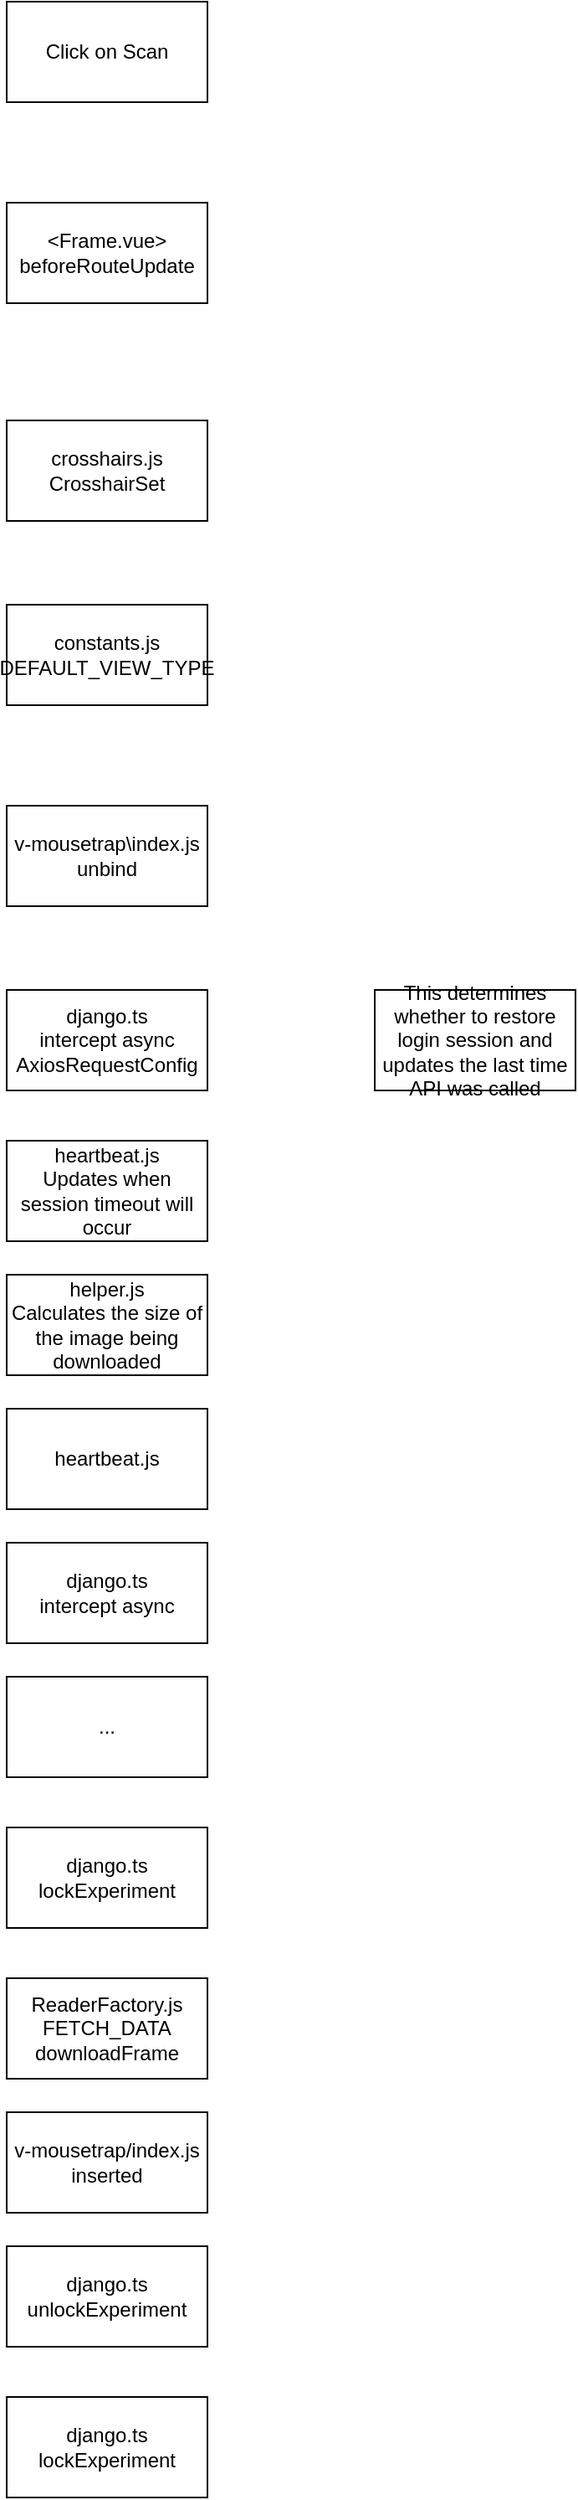 <mxfile version="20.3.0" type="device" pages="3"><diagram id="FC_Yd_Q_-4CE5a0CvL5Q" name="Page-1"><mxGraphModel dx="1422" dy="865" grid="1" gridSize="10" guides="1" tooltips="1" connect="1" arrows="1" fold="1" page="1" pageScale="1" pageWidth="850" pageHeight="1100" math="0" shadow="0"><root><mxCell id="0"/><mxCell id="1" parent="0"/><mxCell id="UhcczPwT2WoP7_ckpfPw-1" value="Click on Scan" style="rounded=0;whiteSpace=wrap;html=1;" vertex="1" parent="1"><mxGeometry x="360" y="40" width="120" height="60" as="geometry"/></mxCell><mxCell id="UhcczPwT2WoP7_ckpfPw-2" value="&amp;lt;Frame.vue&amp;gt;&lt;br&gt;beforeRouteUpdate" style="rounded=0;whiteSpace=wrap;html=1;" vertex="1" parent="1"><mxGeometry x="360" y="160" width="120" height="60" as="geometry"/></mxCell><mxCell id="UhcczPwT2WoP7_ckpfPw-3" value="crosshairs.js&lt;br&gt;CrosshairSet" style="rounded=0;whiteSpace=wrap;html=1;" vertex="1" parent="1"><mxGeometry x="360" y="290" width="120" height="60" as="geometry"/></mxCell><mxCell id="UhcczPwT2WoP7_ckpfPw-4" value="constants.js&lt;br&gt;DEFAULT_VIEW_TYPE" style="rounded=0;whiteSpace=wrap;html=1;" vertex="1" parent="1"><mxGeometry x="360" y="400" width="120" height="60" as="geometry"/></mxCell><mxCell id="UhcczPwT2WoP7_ckpfPw-5" value="v-mousetrap\index.js&lt;br&gt;unbind" style="rounded=0;whiteSpace=wrap;html=1;" vertex="1" parent="1"><mxGeometry x="360" y="520" width="120" height="60" as="geometry"/></mxCell><mxCell id="UhcczPwT2WoP7_ckpfPw-6" value="django.ts&lt;br&gt;intercept async AxiosRequestConfig" style="rounded=0;whiteSpace=wrap;html=1;" vertex="1" parent="1"><mxGeometry x="360" y="630" width="120" height="60" as="geometry"/></mxCell><mxCell id="UhcczPwT2WoP7_ckpfPw-7" value="This determines whether to restore login session and updates the last time API was called" style="rounded=0;whiteSpace=wrap;html=1;" vertex="1" parent="1"><mxGeometry x="580" y="630" width="120" height="60" as="geometry"/></mxCell><mxCell id="UhcczPwT2WoP7_ckpfPw-8" value="heartbeat.js&lt;br&gt;Updates when session timeout will occur" style="rounded=0;whiteSpace=wrap;html=1;" vertex="1" parent="1"><mxGeometry x="360" y="720" width="120" height="60" as="geometry"/></mxCell><mxCell id="UhcczPwT2WoP7_ckpfPw-9" value="helper.js&lt;br&gt;Calculates the size of the image being downloaded" style="rounded=0;whiteSpace=wrap;html=1;" vertex="1" parent="1"><mxGeometry x="360" y="800" width="120" height="60" as="geometry"/></mxCell><mxCell id="UhcczPwT2WoP7_ckpfPw-10" value="heartbeat.js" style="rounded=0;whiteSpace=wrap;html=1;" vertex="1" parent="1"><mxGeometry x="360" y="880" width="120" height="60" as="geometry"/></mxCell><mxCell id="UhcczPwT2WoP7_ckpfPw-11" value="django.ts&lt;br&gt;intercept async" style="rounded=0;whiteSpace=wrap;html=1;" vertex="1" parent="1"><mxGeometry x="360" y="960" width="120" height="60" as="geometry"/></mxCell><mxCell id="UhcczPwT2WoP7_ckpfPw-12" value="..." style="rounded=0;whiteSpace=wrap;html=1;" vertex="1" parent="1"><mxGeometry x="360" y="1040" width="120" height="60" as="geometry"/></mxCell><mxCell id="UhcczPwT2WoP7_ckpfPw-13" value="django.ts&lt;br&gt;lockExperiment" style="rounded=0;whiteSpace=wrap;html=1;" vertex="1" parent="1"><mxGeometry x="360" y="1130" width="120" height="60" as="geometry"/></mxCell><mxCell id="UhcczPwT2WoP7_ckpfPw-14" value="ReaderFactory.js&lt;br&gt;FETCH_DATA&lt;br&gt;downloadFrame" style="rounded=0;whiteSpace=wrap;html=1;" vertex="1" parent="1"><mxGeometry x="360" y="1220" width="120" height="60" as="geometry"/></mxCell><mxCell id="UhcczPwT2WoP7_ckpfPw-15" value="v-mousetrap/index.js&lt;br&gt;inserted" style="rounded=0;whiteSpace=wrap;html=1;" vertex="1" parent="1"><mxGeometry x="360" y="1300" width="120" height="60" as="geometry"/></mxCell><mxCell id="UhcczPwT2WoP7_ckpfPw-16" value="django.ts&lt;br&gt;unlockExperiment" style="rounded=0;whiteSpace=wrap;html=1;" vertex="1" parent="1"><mxGeometry x="360" y="1380" width="120" height="60" as="geometry"/></mxCell><mxCell id="UhcczPwT2WoP7_ckpfPw-17" value="django.ts&lt;br&gt;lockExperiment" style="rounded=0;whiteSpace=wrap;html=1;" vertex="1" parent="1"><mxGeometry x="360" y="1470" width="120" height="60" as="geometry"/></mxCell></root></mxGraphModel></diagram><diagram id="ERX0vbUw0BqO8DhiyXUZ" name="Flow 2"><mxGraphModel dx="1422" dy="865" grid="1" gridSize="10" guides="1" tooltips="1" connect="1" arrows="1" fold="1" page="1" pageScale="1" pageWidth="850" pageHeight="1100" math="0" shadow="0"><root><mxCell id="0"/><mxCell id="1" parent="0"/><mxCell id="YIVPbgYo1Ekoxv4RuTGV-7" style="edgeStyle=orthogonalEdgeStyle;rounded=0;orthogonalLoop=1;jettySize=auto;html=1;" edge="1" parent="1" source="YIVPbgYo1Ekoxv4RuTGV-1" target="YIVPbgYo1Ekoxv4RuTGV-2"><mxGeometry relative="1" as="geometry"/></mxCell><mxCell id="YIVPbgYo1Ekoxv4RuTGV-1" value="Clicked on simple-scans" style="rounded=0;whiteSpace=wrap;html=1;" vertex="1" parent="1"><mxGeometry x="360" y="20" width="120" height="60" as="geometry"/></mxCell><mxCell id="YIVPbgYo1Ekoxv4RuTGV-8" style="edgeStyle=orthogonalEdgeStyle;rounded=0;orthogonalLoop=1;jettySize=auto;html=1;exitX=0.5;exitY=1;exitDx=0;exitDy=0;entryX=0.5;entryY=0;entryDx=0;entryDy=0;" edge="1" parent="1" source="YIVPbgYo1Ekoxv4RuTGV-2" target="YIVPbgYo1Ekoxv4RuTGV-4"><mxGeometry relative="1" as="geometry"/></mxCell><mxCell id="YIVPbgYo1Ekoxv4RuTGV-13" style="edgeStyle=orthogonalEdgeStyle;rounded=0;orthogonalLoop=1;jettySize=auto;html=1;exitX=0;exitY=0;exitDx=0;exitDy=0;entryX=0.5;entryY=0;entryDx=0;entryDy=0;" edge="1" parent="1" source="YIVPbgYo1Ekoxv4RuTGV-2" target="YIVPbgYo1Ekoxv4RuTGV-6"><mxGeometry relative="1" as="geometry"/></mxCell><mxCell id="YIVPbgYo1Ekoxv4RuTGV-31" style="edgeStyle=orthogonalEdgeStyle;rounded=0;orthogonalLoop=1;jettySize=auto;html=1;exitX=1;exitY=0.5;exitDx=0;exitDy=0;" edge="1" parent="1" source="YIVPbgYo1Ekoxv4RuTGV-2" target="YIVPbgYo1Ekoxv4RuTGV-30"><mxGeometry relative="1" as="geometry"/></mxCell><mxCell id="YIVPbgYo1Ekoxv4RuTGV-2" value="&amp;lt;ExperimentsView&amp;gt;" style="rounded=0;whiteSpace=wrap;html=1;" vertex="1" parent="1"><mxGeometry x="360" y="120" width="120" height="60" as="geometry"/></mxCell><mxCell id="YIVPbgYo1Ekoxv4RuTGV-10" style="edgeStyle=orthogonalEdgeStyle;rounded=0;orthogonalLoop=1;jettySize=auto;html=1;exitX=0.5;exitY=1;exitDx=0;exitDy=0;" edge="1" parent="1" source="YIVPbgYo1Ekoxv4RuTGV-3" target="YIVPbgYo1Ekoxv4RuTGV-5"><mxGeometry relative="1" as="geometry"/></mxCell><mxCell id="YIVPbgYo1Ekoxv4RuTGV-3" value="Vuex Store" style="rounded=0;whiteSpace=wrap;html=1;" vertex="1" parent="1"><mxGeometry x="360" y="280" width="120" height="60" as="geometry"/></mxCell><mxCell id="YIVPbgYo1Ekoxv4RuTGV-9" style="edgeStyle=orthogonalEdgeStyle;rounded=0;orthogonalLoop=1;jettySize=auto;html=1;exitX=0.5;exitY=1;exitDx=0;exitDy=0;entryX=0.5;entryY=0;entryDx=0;entryDy=0;" edge="1" parent="1" source="YIVPbgYo1Ekoxv4RuTGV-4" target="YIVPbgYo1Ekoxv4RuTGV-3"><mxGeometry relative="1" as="geometry"/></mxCell><mxCell id="YIVPbgYo1Ekoxv4RuTGV-4" value="ellipsisText:&lt;br&gt;NCANDA_E08710" style="rounded=0;whiteSpace=wrap;html=1;" vertex="1" parent="1"><mxGeometry x="360" y="200" width="120" height="60" as="geometry"/></mxCell><mxCell id="YIVPbgYo1Ekoxv4RuTGV-12" style="edgeStyle=orthogonalEdgeStyle;rounded=0;orthogonalLoop=1;jettySize=auto;html=1;exitX=0;exitY=0.5;exitDx=0;exitDy=0;entryX=0;entryY=0.5;entryDx=0;entryDy=0;" edge="1" parent="1" source="YIVPbgYo1Ekoxv4RuTGV-5" target="YIVPbgYo1Ekoxv4RuTGV-2"><mxGeometry relative="1" as="geometry"/></mxCell><mxCell id="YIVPbgYo1Ekoxv4RuTGV-5" value="currentExperiment&lt;br&gt;returns null" style="rounded=0;whiteSpace=wrap;html=1;" vertex="1" parent="1"><mxGeometry x="360" y="360" width="120" height="60" as="geometry"/></mxCell><mxCell id="YIVPbgYo1Ekoxv4RuTGV-19" style="edgeStyle=orthogonalEdgeStyle;rounded=0;orthogonalLoop=1;jettySize=auto;html=1;exitX=0.5;exitY=1;exitDx=0;exitDy=0;entryX=0.5;entryY=0;entryDx=0;entryDy=0;" edge="1" parent="1" source="YIVPbgYo1Ekoxv4RuTGV-6" target="YIVPbgYo1Ekoxv4RuTGV-18"><mxGeometry relative="1" as="geometry"/></mxCell><mxCell id="YIVPbgYo1Ekoxv4RuTGV-6" value="scansForExperiment&lt;br&gt;expId:&amp;nbsp;&lt;br&gt;c06a53c8-3d1e-479e-9c13-731886a69b47" style="rounded=0;whiteSpace=wrap;html=1;" vertex="1" parent="1"><mxGeometry x="150" y="200" width="120" height="60" as="geometry"/></mxCell><mxCell id="YIVPbgYo1Ekoxv4RuTGV-25" style="edgeStyle=orthogonalEdgeStyle;rounded=0;orthogonalLoop=1;jettySize=auto;html=1;exitX=0.5;exitY=1;exitDx=0;exitDy=0;entryX=0.5;entryY=0;entryDx=0;entryDy=0;" edge="1" parent="1" source="YIVPbgYo1Ekoxv4RuTGV-18" target="YIVPbgYo1Ekoxv4RuTGV-22"><mxGeometry relative="1" as="geometry"/></mxCell><mxCell id="YIVPbgYo1Ekoxv4RuTGV-18" value="decisionToRating&lt;br&gt;" style="rounded=0;whiteSpace=wrap;html=1;" vertex="1" parent="1"><mxGeometry x="150" y="320" width="120" height="60" as="geometry"/></mxCell><mxCell id="YIVPbgYo1Ekoxv4RuTGV-26" style="edgeStyle=orthogonalEdgeStyle;rounded=0;orthogonalLoop=1;jettySize=auto;html=1;exitX=0.5;exitY=1;exitDx=0;exitDy=0;" edge="1" parent="1" source="YIVPbgYo1Ekoxv4RuTGV-22" target="YIVPbgYo1Ekoxv4RuTGV-23"><mxGeometry relative="1" as="geometry"/></mxCell><mxCell id="YIVPbgYo1Ekoxv4RuTGV-22" value="scanState&lt;br&gt;" style="rounded=0;whiteSpace=wrap;html=1;" vertex="1" parent="1"><mxGeometry x="150" y="450" width="120" height="60" as="geometry"/></mxCell><mxCell id="YIVPbgYo1Ekoxv4RuTGV-28" style="edgeStyle=orthogonalEdgeStyle;rounded=0;orthogonalLoop=1;jettySize=auto;html=1;exitX=0.5;exitY=1;exitDx=0;exitDy=0;" edge="1" parent="1" source="YIVPbgYo1Ekoxv4RuTGV-23" target="YIVPbgYo1Ekoxv4RuTGV-27"><mxGeometry relative="1" as="geometry"/></mxCell><mxCell id="YIVPbgYo1Ekoxv4RuTGV-23" value="scanIsCurrent" style="rounded=0;whiteSpace=wrap;html=1;" vertex="1" parent="1"><mxGeometry x="150" y="550" width="120" height="60" as="geometry"/></mxCell><mxCell id="YIVPbgYo1Ekoxv4RuTGV-29" style="edgeStyle=orthogonalEdgeStyle;rounded=0;orthogonalLoop=1;jettySize=auto;html=1;exitX=0;exitY=0.5;exitDx=0;exitDy=0;entryX=0;entryY=0.5;entryDx=0;entryDy=0;" edge="1" parent="1" source="YIVPbgYo1Ekoxv4RuTGV-27" target="YIVPbgYo1Ekoxv4RuTGV-6"><mxGeometry relative="1" as="geometry"/></mxCell><mxCell id="YIVPbgYo1Ekoxv4RuTGV-27" value="ellipsisText:&lt;br&gt;NCANDA_E08714" style="rounded=0;whiteSpace=wrap;html=1;" vertex="1" parent="1"><mxGeometry x="150" y="650" width="120" height="60" as="geometry"/></mxCell><mxCell id="YIVPbgYo1Ekoxv4RuTGV-34" style="edgeStyle=orthogonalEdgeStyle;rounded=0;orthogonalLoop=1;jettySize=auto;html=1;exitX=0.5;exitY=1;exitDx=0;exitDy=0;" edge="1" parent="1" source="YIVPbgYo1Ekoxv4RuTGV-30" target="YIVPbgYo1Ekoxv4RuTGV-32"><mxGeometry relative="1" as="geometry"/></mxCell><mxCell id="YIVPbgYo1Ekoxv4RuTGV-30" value="After Image Handling" style="rounded=0;whiteSpace=wrap;html=1;" vertex="1" parent="1"><mxGeometry x="610" y="120" width="120" height="60" as="geometry"/></mxCell><mxCell id="YIVPbgYo1Ekoxv4RuTGV-35" style="edgeStyle=orthogonalEdgeStyle;rounded=0;orthogonalLoop=1;jettySize=auto;html=1;exitX=0.5;exitY=1;exitDx=0;exitDy=0;entryX=0.5;entryY=0;entryDx=0;entryDy=0;" edge="1" parent="1" source="YIVPbgYo1Ekoxv4RuTGV-32" target="YIVPbgYo1Ekoxv4RuTGV-33"><mxGeometry relative="1" as="geometry"/></mxCell><mxCell id="YIVPbgYo1Ekoxv4RuTGV-32" value="Vuex Store" style="rounded=0;whiteSpace=wrap;html=1;" vertex="1" parent="1"><mxGeometry x="610" y="220" width="120" height="60" as="geometry"/></mxCell><mxCell id="YIVPbgYo1Ekoxv4RuTGV-37" style="edgeStyle=orthogonalEdgeStyle;rounded=0;orthogonalLoop=1;jettySize=auto;html=1;exitX=0.5;exitY=1;exitDx=0;exitDy=0;entryX=0.5;entryY=0;entryDx=0;entryDy=0;" edge="1" parent="1" source="YIVPbgYo1Ekoxv4RuTGV-33" target="YIVPbgYo1Ekoxv4RuTGV-36"><mxGeometry relative="1" as="geometry"/></mxCell><mxCell id="YIVPbgYo1Ekoxv4RuTGV-40" style="edgeStyle=orthogonalEdgeStyle;rounded=0;orthogonalLoop=1;jettySize=auto;html=1;exitX=1;exitY=0.5;exitDx=0;exitDy=0;entryX=1;entryY=0.5;entryDx=0;entryDy=0;" edge="1" parent="1" source="YIVPbgYo1Ekoxv4RuTGV-33" target="YIVPbgYo1Ekoxv4RuTGV-38"><mxGeometry relative="1" as="geometry"/></mxCell><mxCell id="YIVPbgYo1Ekoxv4RuTGV-33" value="loadAllUsers" style="rounded=0;whiteSpace=wrap;html=1;" vertex="1" parent="1"><mxGeometry x="610" y="310" width="120" height="60" as="geometry"/></mxCell><mxCell id="YIVPbgYo1Ekoxv4RuTGV-36" value="allUsers" style="rounded=0;whiteSpace=wrap;html=1;" vertex="1" parent="1"><mxGeometry x="610" y="400" width="120" height="60" as="geometry"/></mxCell><mxCell id="YIVPbgYo1Ekoxv4RuTGV-38" value="setAllUsers" style="rounded=0;whiteSpace=wrap;html=1;" vertex="1" parent="1"><mxGeometry x="610" y="490" width="120" height="60" as="geometry"/></mxCell><mxCell id="YIVPbgYo1Ekoxv4RuTGV-43" style="edgeStyle=orthogonalEdgeStyle;rounded=0;orthogonalLoop=1;jettySize=auto;html=1;exitX=0.5;exitY=1;exitDx=0;exitDy=0;entryX=0.5;entryY=0;entryDx=0;entryDy=0;" edge="1" parent="1" source="YIVPbgYo1Ekoxv4RuTGV-41" target="YIVPbgYo1Ekoxv4RuTGV-42"><mxGeometry relative="1" as="geometry"/></mxCell><mxCell id="YIVPbgYo1Ekoxv4RuTGV-41" value="django.ts" style="rounded=0;whiteSpace=wrap;html=1;" vertex="1" parent="1"><mxGeometry x="610" y="590" width="120" height="60" as="geometry"/></mxCell><mxCell id="YIVPbgYo1Ekoxv4RuTGV-45" style="edgeStyle=orthogonalEdgeStyle;rounded=0;orthogonalLoop=1;jettySize=auto;html=1;exitX=0.5;exitY=1;exitDx=0;exitDy=0;entryX=0.5;entryY=0;entryDx=0;entryDy=0;" edge="1" parent="1" source="YIVPbgYo1Ekoxv4RuTGV-42" target="YIVPbgYo1Ekoxv4RuTGV-44"><mxGeometry relative="1" as="geometry"/></mxCell><mxCell id="YIVPbgYo1Ekoxv4RuTGV-42" value="settings" style="rounded=0;whiteSpace=wrap;html=1;" vertex="1" parent="1"><mxGeometry x="610" y="680" width="120" height="60" as="geometry"/></mxCell><mxCell id="YIVPbgYo1Ekoxv4RuTGV-47" value="" style="edgeStyle=orthogonalEdgeStyle;rounded=0;orthogonalLoop=1;jettySize=auto;html=1;" edge="1" parent="1" source="YIVPbgYo1Ekoxv4RuTGV-44" target="YIVPbgYo1Ekoxv4RuTGV-46"><mxGeometry relative="1" as="geometry"/></mxCell><mxCell id="YIVPbgYo1Ekoxv4RuTGV-44" value="projectTaskOverview" style="rounded=0;whiteSpace=wrap;html=1;" vertex="1" parent="1"><mxGeometry x="610" y="780" width="120" height="60" as="geometry"/></mxCell><mxCell id="YIVPbgYo1Ekoxv4RuTGV-49" style="edgeStyle=orthogonalEdgeStyle;rounded=0;orthogonalLoop=1;jettySize=auto;html=1;exitX=0.5;exitY=1;exitDx=0;exitDy=0;entryX=0.5;entryY=0;entryDx=0;entryDy=0;" edge="1" parent="1" source="YIVPbgYo1Ekoxv4RuTGV-46" target="YIVPbgYo1Ekoxv4RuTGV-48"><mxGeometry relative="1" as="geometry"/></mxCell><mxCell id="YIVPbgYo1Ekoxv4RuTGV-46" value="setTaskOverview" style="rounded=0;whiteSpace=wrap;html=1;" vertex="1" parent="1"><mxGeometry x="610" y="870" width="120" height="60" as="geometry"/></mxCell><mxCell id="YIVPbgYo1Ekoxv4RuTGV-52" style="edgeStyle=orthogonalEdgeStyle;rounded=0;orthogonalLoop=1;jettySize=auto;html=1;exitX=0.5;exitY=1;exitDx=0;exitDy=0;entryX=0.5;entryY=0;entryDx=0;entryDy=0;" edge="1" parent="1" source="YIVPbgYo1Ekoxv4RuTGV-48" target="YIVPbgYo1Ekoxv4RuTGV-51"><mxGeometry relative="1" as="geometry"/></mxCell><mxCell id="YIVPbgYo1Ekoxv4RuTGV-53" style="edgeStyle=orthogonalEdgeStyle;rounded=0;orthogonalLoop=1;jettySize=auto;html=1;exitX=0;exitY=0.5;exitDx=0;exitDy=0;entryX=0.5;entryY=0;entryDx=0;entryDy=0;" edge="1" parent="1" source="YIVPbgYo1Ekoxv4RuTGV-48" target="YIVPbgYo1Ekoxv4RuTGV-50"><mxGeometry relative="1" as="geometry"/></mxCell><mxCell id="YIVPbgYo1Ekoxv4RuTGV-48" value="reloadScan&lt;br&gt;(for each image)&lt;br&gt;(2x each?)" style="rounded=0;whiteSpace=wrap;html=1;" vertex="1" parent="1"><mxGeometry x="610" y="960" width="120" height="60" as="geometry"/></mxCell><mxCell id="YIVPbgYo1Ekoxv4RuTGV-50" value="setScan" style="rounded=0;whiteSpace=wrap;html=1;" vertex="1" parent="1"><mxGeometry x="370" y="1060" width="120" height="60" as="geometry"/></mxCell><mxCell id="YIVPbgYo1Ekoxv4RuTGV-51" value="scan" style="rounded=0;whiteSpace=wrap;html=1;" vertex="1" parent="1"><mxGeometry x="610" y="1060" width="120" height="60" as="geometry"/></mxCell><mxCell id="YIVPbgYo1Ekoxv4RuTGV-54" value="heartbeat.ts" style="rounded=0;whiteSpace=wrap;html=1;" vertex="1" parent="1"><mxGeometry x="10" y="1000" width="120" height="60" as="geometry"/></mxCell><mxCell id="YIVPbgYo1Ekoxv4RuTGV-55" value="projectTaskOverview" style="rounded=0;whiteSpace=wrap;html=1;" vertex="1" parent="1"><mxGeometry x="10" y="1120" width="120" height="60" as="geometry"/></mxCell><mxCell id="YIVPbgYo1Ekoxv4RuTGV-56" value="logout" style="rounded=0;whiteSpace=wrap;html=1;" vertex="1" parent="1"><mxGeometry x="10" y="1250" width="120" height="60" as="geometry"/></mxCell></root></mxGraphModel></diagram><diagram id="Tj7R4lWg3f_BLS8pMmFa" name="From Project View"><mxGraphModel dx="1422" dy="865" grid="1" gridSize="10" guides="1" tooltips="1" connect="1" arrows="1" fold="1" page="1" pageScale="1" pageWidth="850" pageHeight="1100" math="0" shadow="0"><root><mxCell id="0"/><mxCell id="1" parent="0"/><mxCell id="atqNTQNnS4L1FPb6QXn9-4" style="edgeStyle=orthogonalEdgeStyle;rounded=0;orthogonalLoop=1;jettySize=auto;html=1;exitX=0.5;exitY=1;exitDx=0;exitDy=0;" edge="1" parent="1" source="atqNTQNnS4L1FPb6QXn9-1" target="atqNTQNnS4L1FPb6QXn9-2"><mxGeometry relative="1" as="geometry"/></mxCell><mxCell id="atqNTQNnS4L1FPb6QXn9-1" value="Click on Image under Experiments" style="rounded=0;whiteSpace=wrap;html=1;" vertex="1" parent="1"><mxGeometry x="340" y="30" width="120" height="60" as="geometry"/></mxCell><mxCell id="atqNTQNnS4L1FPb6QXn9-6" style="edgeStyle=orthogonalEdgeStyle;rounded=0;orthogonalLoop=1;jettySize=auto;html=1;exitX=0.5;exitY=1;exitDx=0;exitDy=0;" edge="1" parent="1" source="atqNTQNnS4L1FPb6QXn9-2" target="atqNTQNnS4L1FPb6QXn9-5"><mxGeometry relative="1" as="geometry"/></mxCell><mxCell id="atqNTQNnS4L1FPb6QXn9-2" value="&amp;lt;Frame.vue&amp;gt;" style="rounded=0;whiteSpace=wrap;html=1;" vertex="1" parent="1"><mxGeometry x="340" y="130" width="120" height="60" as="geometry"/></mxCell><mxCell id="atqNTQNnS4L1FPb6QXn9-9" style="edgeStyle=orthogonalEdgeStyle;rounded=0;orthogonalLoop=1;jettySize=auto;html=1;exitX=0.5;exitY=1;exitDx=0;exitDy=0;entryX=0.5;entryY=0;entryDx=0;entryDy=0;" edge="1" parent="1" source="atqNTQNnS4L1FPb6QXn9-3" target="atqNTQNnS4L1FPb6QXn9-8"><mxGeometry relative="1" as="geometry"/></mxCell><mxCell id="atqNTQNnS4L1FPb6QXn9-3" value="Vuex Store" style="rounded=0;whiteSpace=wrap;html=1;" vertex="1" parent="1"><mxGeometry x="340" y="380" width="120" height="60" as="geometry"/></mxCell><mxCell id="atqNTQNnS4L1FPb6QXn9-7" style="edgeStyle=orthogonalEdgeStyle;rounded=0;orthogonalLoop=1;jettySize=auto;html=1;exitX=0.5;exitY=1;exitDx=0;exitDy=0;" edge="1" parent="1" source="atqNTQNnS4L1FPb6QXn9-5" target="atqNTQNnS4L1FPb6QXn9-3"><mxGeometry relative="1" as="geometry"/></mxCell><mxCell id="atqNTQNnS4L1FPb6QXn9-5" value="async created()" style="rounded=0;whiteSpace=wrap;html=1;" vertex="1" parent="1"><mxGeometry x="340" y="220" width="120" height="60" as="geometry"/></mxCell><mxCell id="atqNTQNnS4L1FPb6QXn9-15" style="edgeStyle=orthogonalEdgeStyle;rounded=0;orthogonalLoop=1;jettySize=auto;html=1;exitX=0.5;exitY=1;exitDx=0;exitDy=0;entryX=0.5;entryY=0;entryDx=0;entryDy=0;" edge="1" parent="1" source="atqNTQNnS4L1FPb6QXn9-8" target="atqNTQNnS4L1FPb6QXn9-13"><mxGeometry relative="1" as="geometry"/></mxCell><mxCell id="atqNTQNnS4L1FPb6QXn9-8" value="getFrame" style="rounded=0;whiteSpace=wrap;html=1;" vertex="1" parent="1"><mxGeometry x="340" y="470" width="120" height="60" as="geometry"/></mxCell><mxCell id="atqNTQNnS4L1FPb6QXn9-20" style="edgeStyle=orthogonalEdgeStyle;rounded=0;orthogonalLoop=1;jettySize=auto;html=1;exitX=0.5;exitY=1;exitDx=0;exitDy=0;entryX=0.5;entryY=0;entryDx=0;entryDy=0;" edge="1" parent="1" source="atqNTQNnS4L1FPb6QXn9-13" target="atqNTQNnS4L1FPb6QXn9-16"><mxGeometry relative="1" as="geometry"/></mxCell><mxCell id="atqNTQNnS4L1FPb6QXn9-13" value="mounted()" style="rounded=0;whiteSpace=wrap;html=1;" vertex="1" parent="1"><mxGeometry x="340" y="600" width="120" height="60" as="geometry"/></mxCell><mxCell id="atqNTQNnS4L1FPb6QXn9-25" style="edgeStyle=orthogonalEdgeStyle;rounded=0;orthogonalLoop=1;jettySize=auto;html=1;exitX=0.5;exitY=1;exitDx=0;exitDy=0;" edge="1" parent="1" source="atqNTQNnS4L1FPb6QXn9-16" target="atqNTQNnS4L1FPb6QXn9-23"><mxGeometry relative="1" as="geometry"/></mxCell><mxCell id="atqNTQNnS4L1FPb6QXn9-26" style="edgeStyle=orthogonalEdgeStyle;rounded=0;orthogonalLoop=1;jettySize=auto;html=1;exitX=1;exitY=0.5;exitDx=0;exitDy=0;entryX=0.5;entryY=0;entryDx=0;entryDy=0;" edge="1" parent="1" source="atqNTQNnS4L1FPb6QXn9-16" target="atqNTQNnS4L1FPb6QXn9-22"><mxGeometry relative="1" as="geometry"/></mxCell><mxCell id="atqNTQNnS4L1FPb6QXn9-29" style="edgeStyle=orthogonalEdgeStyle;rounded=0;orthogonalLoop=1;jettySize=auto;html=1;exitX=0;exitY=0.5;exitDx=0;exitDy=0;entryX=1;entryY=0.5;entryDx=0;entryDy=0;" edge="1" parent="1" source="atqNTQNnS4L1FPb6QXn9-16" target="atqNTQNnS4L1FPb6QXn9-28"><mxGeometry relative="1" as="geometry"/></mxCell><mxCell id="atqNTQNnS4L1FPb6QXn9-32" style="edgeStyle=orthogonalEdgeStyle;rounded=0;orthogonalLoop=1;jettySize=auto;html=1;exitX=1;exitY=0.5;exitDx=0;exitDy=0;entryX=0.5;entryY=0;entryDx=0;entryDy=0;" edge="1" parent="1" source="atqNTQNnS4L1FPb6QXn9-16" target="atqNTQNnS4L1FPb6QXn9-31"><mxGeometry relative="1" as="geometry"/></mxCell><mxCell id="atqNTQNnS4L1FPb6QXn9-48" style="edgeStyle=orthogonalEdgeStyle;rounded=0;orthogonalLoop=1;jettySize=auto;html=1;exitX=0;exitY=0.75;exitDx=0;exitDy=0;entryX=0.5;entryY=0;entryDx=0;entryDy=0;" edge="1" parent="1" source="atqNTQNnS4L1FPb6QXn9-16" target="atqNTQNnS4L1FPb6QXn9-47"><mxGeometry relative="1" as="geometry"/></mxCell><mxCell id="atqNTQNnS4L1FPb6QXn9-51" style="edgeStyle=orthogonalEdgeStyle;rounded=0;orthogonalLoop=1;jettySize=auto;html=1;exitX=0;exitY=0.75;exitDx=0;exitDy=0;entryX=0.5;entryY=0;entryDx=0;entryDy=0;" edge="1" parent="1" source="atqNTQNnS4L1FPb6QXn9-16" target="atqNTQNnS4L1FPb6QXn9-50"><mxGeometry relative="1" as="geometry"/></mxCell><mxCell id="atqNTQNnS4L1FPb6QXn9-56" style="edgeStyle=orthogonalEdgeStyle;rounded=0;orthogonalLoop=1;jettySize=auto;html=1;exitX=0;exitY=1;exitDx=0;exitDy=0;entryX=0.5;entryY=0;entryDx=0;entryDy=0;" edge="1" parent="1" source="atqNTQNnS4L1FPb6QXn9-16" target="atqNTQNnS4L1FPb6QXn9-55"><mxGeometry relative="1" as="geometry"/></mxCell><mxCell id="atqNTQNnS4L1FPb6QXn9-16" value="Vuex Store:&lt;br&gt;swapToFrame" style="rounded=0;whiteSpace=wrap;html=1;" vertex="1" parent="1"><mxGeometry x="340" y="720" width="120" height="60" as="geometry"/></mxCell><mxCell id="atqNTQNnS4L1FPb6QXn9-22" value="setErrorLoadingFrame" style="rounded=0;whiteSpace=wrap;html=1;" vertex="1" parent="1"><mxGeometry x="510" y="810" width="120" height="60" as="geometry"/></mxCell><mxCell id="atqNTQNnS4L1FPb6QXn9-23" value="setLoadingFrame" style="rounded=0;whiteSpace=wrap;html=1;" vertex="1" parent="1"><mxGeometry x="340" y="810" width="120" height="60" as="geometry"/></mxCell><mxCell id="atqNTQNnS4L1FPb6QXn9-28" value="VTK" style="rounded=0;whiteSpace=wrap;html=1;" vertex="1" parent="1"><mxGeometry x="150" y="720" width="120" height="60" as="geometry"/></mxCell><mxCell id="atqNTQNnS4L1FPb6QXn9-34" style="edgeStyle=orthogonalEdgeStyle;rounded=0;orthogonalLoop=1;jettySize=auto;html=1;exitX=0.5;exitY=1;exitDx=0;exitDy=0;entryX=0.5;entryY=0;entryDx=0;entryDy=0;" edge="1" parent="1" source="atqNTQNnS4L1FPb6QXn9-31" target="atqNTQNnS4L1FPb6QXn9-33"><mxGeometry relative="1" as="geometry"/></mxCell><mxCell id="atqNTQNnS4L1FPb6QXn9-31" value="loadFileAndGetData" style="rounded=0;whiteSpace=wrap;html=1;" vertex="1" parent="1"><mxGeometry x="660" y="810" width="120" height="60" as="geometry"/></mxCell><mxCell id="atqNTQNnS4L1FPb6QXn9-36" style="edgeStyle=orthogonalEdgeStyle;rounded=0;orthogonalLoop=1;jettySize=auto;html=1;exitX=0.5;exitY=1;exitDx=0;exitDy=0;entryX=0.5;entryY=0;entryDx=0;entryDy=0;" edge="1" parent="1" source="atqNTQNnS4L1FPb6QXn9-33" target="atqNTQNnS4L1FPb6QXn9-35"><mxGeometry relative="1" as="geometry"/></mxCell><mxCell id="atqNTQNnS4L1FPb6QXn9-46" style="edgeStyle=orthogonalEdgeStyle;rounded=0;orthogonalLoop=1;jettySize=auto;html=1;exitX=0;exitY=0.25;exitDx=0;exitDy=0;entryX=0;entryY=0.5;entryDx=0;entryDy=0;" edge="1" parent="1" source="atqNTQNnS4L1FPb6QXn9-33" target="atqNTQNnS4L1FPb6QXn9-31"><mxGeometry relative="1" as="geometry"/></mxCell><mxCell id="atqNTQNnS4L1FPb6QXn9-33" value="loadFile" style="rounded=0;whiteSpace=wrap;html=1;" vertex="1" parent="1"><mxGeometry x="660" y="900" width="120" height="60" as="geometry"/></mxCell><mxCell id="atqNTQNnS4L1FPb6QXn9-40" style="edgeStyle=orthogonalEdgeStyle;rounded=0;orthogonalLoop=1;jettySize=auto;html=1;exitX=0.5;exitY=1;exitDx=0;exitDy=0;entryX=0.5;entryY=0;entryDx=0;entryDy=0;" edge="1" parent="1" source="atqNTQNnS4L1FPb6QXn9-35" target="atqNTQNnS4L1FPb6QXn9-38"><mxGeometry relative="1" as="geometry"/></mxCell><mxCell id="atqNTQNnS4L1FPb6QXn9-35" value="django.ts" style="rounded=0;whiteSpace=wrap;html=1;" vertex="1" parent="1"><mxGeometry x="660" y="1000" width="120" height="60" as="geometry"/></mxCell><mxCell id="atqNTQNnS4L1FPb6QXn9-41" style="edgeStyle=orthogonalEdgeStyle;rounded=0;orthogonalLoop=1;jettySize=auto;html=1;exitX=0.5;exitY=1;exitDx=0;exitDy=0;entryX=0.5;entryY=0;entryDx=0;entryDy=0;" edge="1" parent="1" source="atqNTQNnS4L1FPb6QXn9-38" target="atqNTQNnS4L1FPb6QXn9-39"><mxGeometry relative="1" as="geometry"/></mxCell><mxCell id="atqNTQNnS4L1FPb6QXn9-44" style="edgeStyle=orthogonalEdgeStyle;rounded=0;orthogonalLoop=1;jettySize=auto;html=1;exitX=0;exitY=0.5;exitDx=0;exitDy=0;entryX=0.5;entryY=0;entryDx=0;entryDy=0;" edge="1" parent="1" source="atqNTQNnS4L1FPb6QXn9-38" target="atqNTQNnS4L1FPb6QXn9-43"><mxGeometry relative="1" as="geometry"/></mxCell><mxCell id="atqNTQNnS4L1FPb6QXn9-45" style="edgeStyle=orthogonalEdgeStyle;rounded=0;orthogonalLoop=1;jettySize=auto;html=1;exitX=0;exitY=0.25;exitDx=0;exitDy=0;entryX=0;entryY=0.5;entryDx=0;entryDy=0;" edge="1" parent="1" source="atqNTQNnS4L1FPb6QXn9-38" target="atqNTQNnS4L1FPb6QXn9-33"><mxGeometry relative="1" as="geometry"/></mxCell><mxCell id="atqNTQNnS4L1FPb6QXn9-38" value="ReaderFactory&lt;br&gt;downloadFrame" style="rounded=0;whiteSpace=wrap;html=1;" vertex="1" parent="1"><mxGeometry x="660" y="1100" width="120" height="60" as="geometry"/></mxCell><mxCell id="atqNTQNnS4L1FPb6QXn9-39" value="getReader" style="rounded=0;whiteSpace=wrap;html=1;" vertex="1" parent="1"><mxGeometry x="660" y="1190" width="120" height="60" as="geometry"/></mxCell><mxCell id="atqNTQNnS4L1FPb6QXn9-43" value="FETCH_DATA" style="rounded=0;whiteSpace=wrap;html=1;" vertex="1" parent="1"><mxGeometry x="500" y="1190" width="120" height="60" as="geometry"/></mxCell><mxCell id="atqNTQNnS4L1FPb6QXn9-47" value="prepareProxyManager" style="rounded=0;whiteSpace=wrap;html=1;" vertex="1" parent="1"><mxGeometry x="140" y="840" width="120" height="60" as="geometry"/></mxCell><mxCell id="atqNTQNnS4L1FPb6QXn9-53" style="edgeStyle=orthogonalEdgeStyle;rounded=0;orthogonalLoop=1;jettySize=auto;html=1;exitX=0.5;exitY=1;exitDx=0;exitDy=0;entryX=0.5;entryY=0;entryDx=0;entryDy=0;" edge="1" parent="1" source="atqNTQNnS4L1FPb6QXn9-50" target="atqNTQNnS4L1FPb6QXn9-52"><mxGeometry relative="1" as="geometry"/></mxCell><mxCell id="atqNTQNnS4L1FPb6QXn9-50" value="setCurrentFrame" style="rounded=0;whiteSpace=wrap;html=1;" vertex="1" parent="1"><mxGeometry x="130" y="950" width="120" height="60" as="geometry"/></mxCell><mxCell id="atqNTQNnS4L1FPb6QXn9-52" value="setCurrentFrameId" style="rounded=0;whiteSpace=wrap;html=1;" vertex="1" parent="1"><mxGeometry x="130" y="1040" width="120" height="60" as="geometry"/></mxCell><mxCell id="atqNTQNnS4L1FPb6QXn9-55" value="checkLoadExperiment" style="rounded=0;whiteSpace=wrap;html=1;" vertex="1" parent="1"><mxGeometry x="300" y="930" width="120" height="60" as="geometry"/></mxCell><mxCell id="atqNTQNnS4L1FPb6QXn9-59" style="edgeStyle=orthogonalEdgeStyle;rounded=0;orthogonalLoop=1;jettySize=auto;html=1;exitX=0.5;exitY=1;exitDx=0;exitDy=0;entryX=0.5;entryY=0;entryDx=0;entryDy=0;" edge="1" parent="1" source="atqNTQNnS4L1FPb6QXn9-57" target="atqNTQNnS4L1FPb6QXn9-58"><mxGeometry relative="1" as="geometry"/></mxCell><mxCell id="atqNTQNnS4L1FPb6QXn9-57" value="startReaderWorkerPool" style="rounded=0;whiteSpace=wrap;html=1;" vertex="1" parent="1"><mxGeometry x="300" y="1030" width="120" height="60" as="geometry"/></mxCell><mxCell id="atqNTQNnS4L1FPb6QXn9-58" value="poolFunction" style="rounded=0;whiteSpace=wrap;html=1;" vertex="1" parent="1"><mxGeometry x="300" y="1130" width="120" height="60" as="geometry"/></mxCell><mxCell id="atqNTQNnS4L1FPb6QXn9-60" value="currentViewData" style="rounded=0;whiteSpace=wrap;html=1;" vertex="1" parent="1"><mxGeometry x="120" y="1170" width="120" height="60" as="geometry"/></mxCell><mxCell id="atqNTQNnS4L1FPb6QXn9-61" value="previousFrame" style="rounded=0;whiteSpace=wrap;html=1;" vertex="1" parent="1"><mxGeometry x="20" y="1280" width="120" height="60" as="geometry"/></mxCell><mxCell id="atqNTQNnS4L1FPb6QXn9-62" value="nextFrame" style="rounded=0;whiteSpace=wrap;html=1;" vertex="1" parent="1"><mxGeometry x="220" y="1270" width="120" height="60" as="geometry"/></mxCell><mxCell id="atqNTQNnS4L1FPb6QXn9-63" value="myCurrentProjectRoles" style="rounded=0;whiteSpace=wrap;html=1;" vertex="1" parent="1"><mxGeometry x="380" y="1330" width="120" height="60" as="geometry"/></mxCell><mxCell id="atqNTQNnS4L1FPb6QXn9-64" value="v-mousetrap" style="rounded=0;whiteSpace=wrap;html=1;" vertex="1" parent="1"><mxGeometry x="560" y="1320" width="120" height="60" as="geometry"/></mxCell><mxCell id="atqNTQNnS4L1FPb6QXn9-65" value="crosshairs" style="rounded=0;whiteSpace=wrap;html=1;" vertex="1" parent="1"><mxGeometry x="710" y="1320" width="120" height="60" as="geometry"/></mxCell><mxCell id="atqNTQNnS4L1FPb6QXn9-66" value="setLock" style="rounded=0;whiteSpace=wrap;html=1;" vertex="1" parent="1"><mxGeometry x="50" y="1440" width="120" height="60" as="geometry"/></mxCell><mxCell id="atqNTQNnS4L1FPb6QXn9-67" value="lockExperiment" style="rounded=0;whiteSpace=wrap;html=1;" vertex="1" parent="1"><mxGeometry x="40" y="1560" width="120" height="60" as="geometry"/></mxCell><mxCell id="atqNTQNnS4L1FPb6QXn9-68" value="updateExperiment" style="rounded=0;whiteSpace=wrap;html=1;" vertex="1" parent="1"><mxGeometry x="180" y="1530" width="120" height="60" as="geometry"/></mxCell><mxCell id="atqNTQNnS4L1FPb6QXn9-69" value="currentExperiment" style="rounded=0;whiteSpace=wrap;html=1;" vertex="1" parent="1"><mxGeometry x="425" y="1560" width="120" height="60" as="geometry"/></mxCell><mxCell id="atqNTQNnS4L1FPb6QXn9-70" value="currentViewData" style="rounded=0;whiteSpace=wrap;html=1;" vertex="1" parent="1"><mxGeometry x="590" y="1520" width="120" height="60" as="geometry"/></mxCell></root></mxGraphModel></diagram></mxfile>